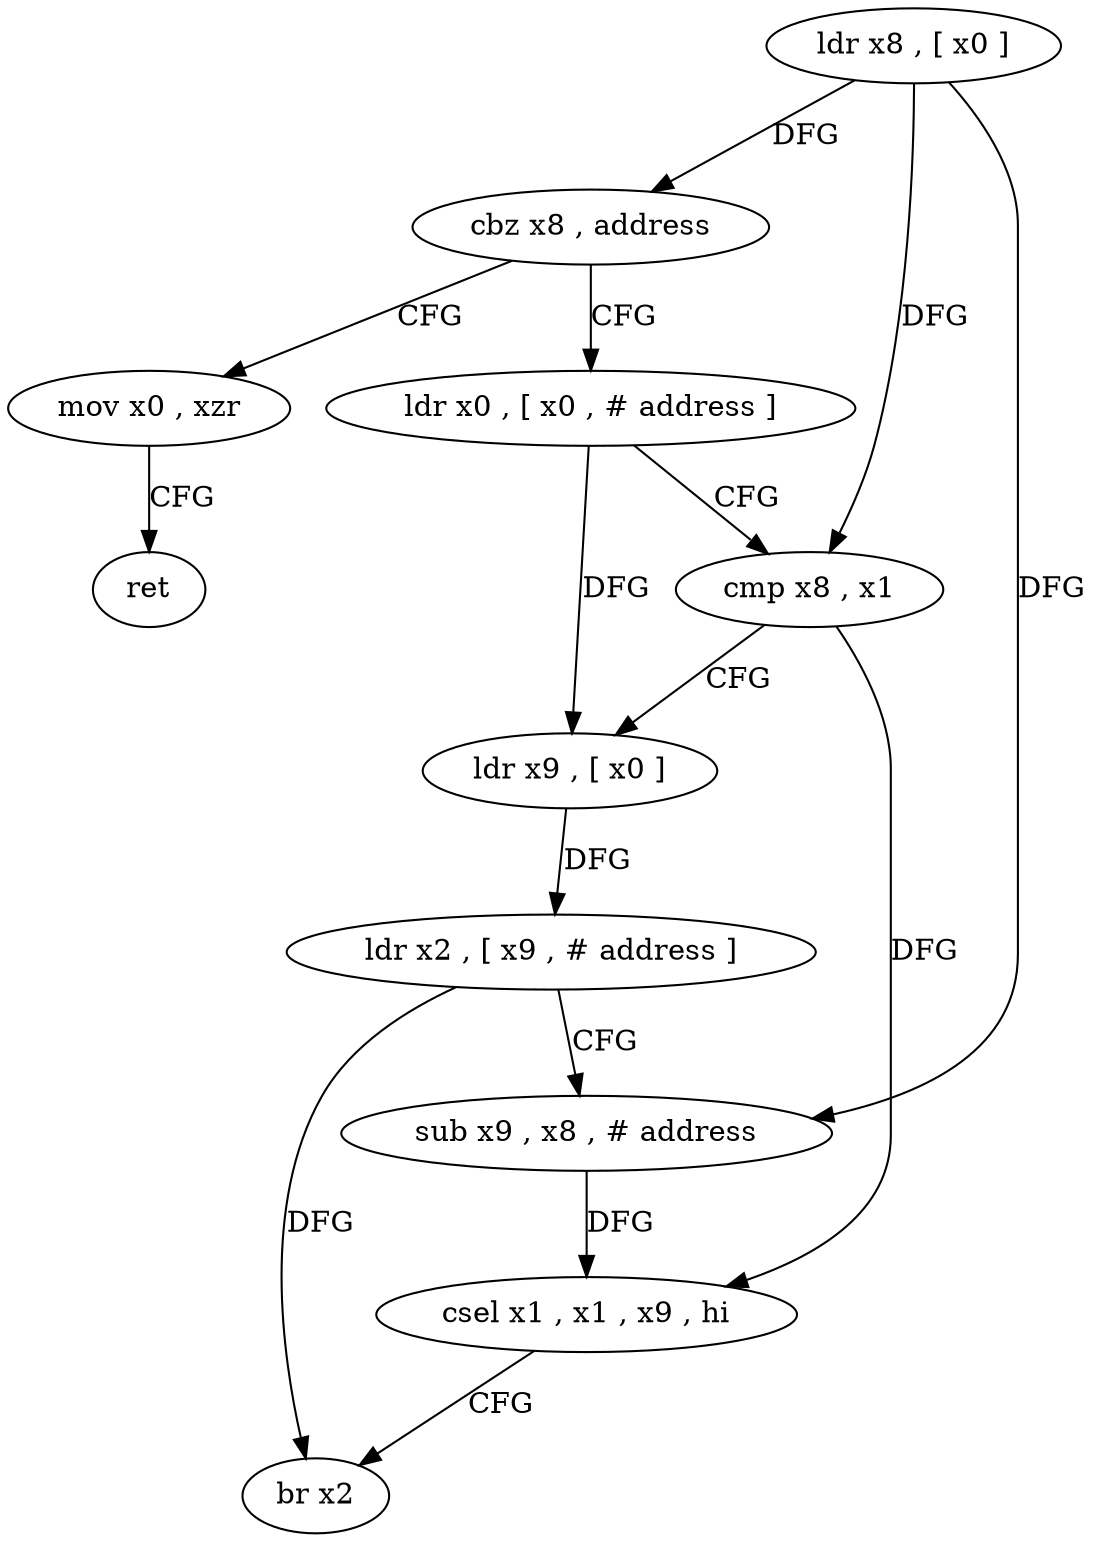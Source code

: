 digraph "func" {
"87044" [label = "ldr x8 , [ x0 ]" ]
"87048" [label = "cbz x8 , address" ]
"87080" [label = "mov x0 , xzr" ]
"87052" [label = "ldr x0 , [ x0 , # address ]" ]
"87084" [label = "ret" ]
"87056" [label = "cmp x8 , x1" ]
"87060" [label = "ldr x9 , [ x0 ]" ]
"87064" [label = "ldr x2 , [ x9 , # address ]" ]
"87068" [label = "sub x9 , x8 , # address" ]
"87072" [label = "csel x1 , x1 , x9 , hi" ]
"87076" [label = "br x2" ]
"87044" -> "87048" [ label = "DFG" ]
"87044" -> "87056" [ label = "DFG" ]
"87044" -> "87068" [ label = "DFG" ]
"87048" -> "87080" [ label = "CFG" ]
"87048" -> "87052" [ label = "CFG" ]
"87080" -> "87084" [ label = "CFG" ]
"87052" -> "87056" [ label = "CFG" ]
"87052" -> "87060" [ label = "DFG" ]
"87056" -> "87060" [ label = "CFG" ]
"87056" -> "87072" [ label = "DFG" ]
"87060" -> "87064" [ label = "DFG" ]
"87064" -> "87068" [ label = "CFG" ]
"87064" -> "87076" [ label = "DFG" ]
"87068" -> "87072" [ label = "DFG" ]
"87072" -> "87076" [ label = "CFG" ]
}
